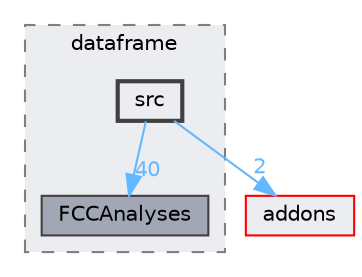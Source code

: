 digraph "analyzers/dataframe/src"
{
 // LATEX_PDF_SIZE
  bgcolor="transparent";
  edge [fontname=Helvetica,fontsize=10,labelfontname=Helvetica,labelfontsize=10];
  node [fontname=Helvetica,fontsize=10,shape=box,height=0.2,width=0.4];
  compound=true
  subgraph clusterdir_80d0d0eb77b8b32422d353741e959c30 {
    graph [ bgcolor="#ecedf0", pencolor="grey50", label="dataframe", fontname=Helvetica,fontsize=10 style="filled,dashed", URL="dir_80d0d0eb77b8b32422d353741e959c30.html",tooltip=""]
  dir_cb7b6eb9215e3f84f34d01fe0347dc1b [label="FCCAnalyses", fillcolor="#a1a7b4", color="grey25", style="filled", URL="dir_cb7b6eb9215e3f84f34d01fe0347dc1b.html",tooltip=""];
  dir_6e0068be5112e865040d7f78ac9f7679 [label="src", fillcolor="#ecedf0", color="grey25", style="filled,bold", URL="dir_6e0068be5112e865040d7f78ac9f7679.html",tooltip=""];
  }
  dir_1233bc0a3e869c10318208e4553a4fcb [label="addons", fillcolor="#ecedf0", color="red", style="filled", URL="dir_1233bc0a3e869c10318208e4553a4fcb.html",tooltip=""];
  dir_6e0068be5112e865040d7f78ac9f7679->dir_1233bc0a3e869c10318208e4553a4fcb [headlabel="2", labeldistance=1.5 headhref="dir_000016_000000.html" href="dir_000016_000000.html" color="steelblue1" fontcolor="steelblue1"];
  dir_6e0068be5112e865040d7f78ac9f7679->dir_cb7b6eb9215e3f84f34d01fe0347dc1b [headlabel="40", labeldistance=1.5 headhref="dir_000016_000006.html" href="dir_000016_000006.html" color="steelblue1" fontcolor="steelblue1"];
}
